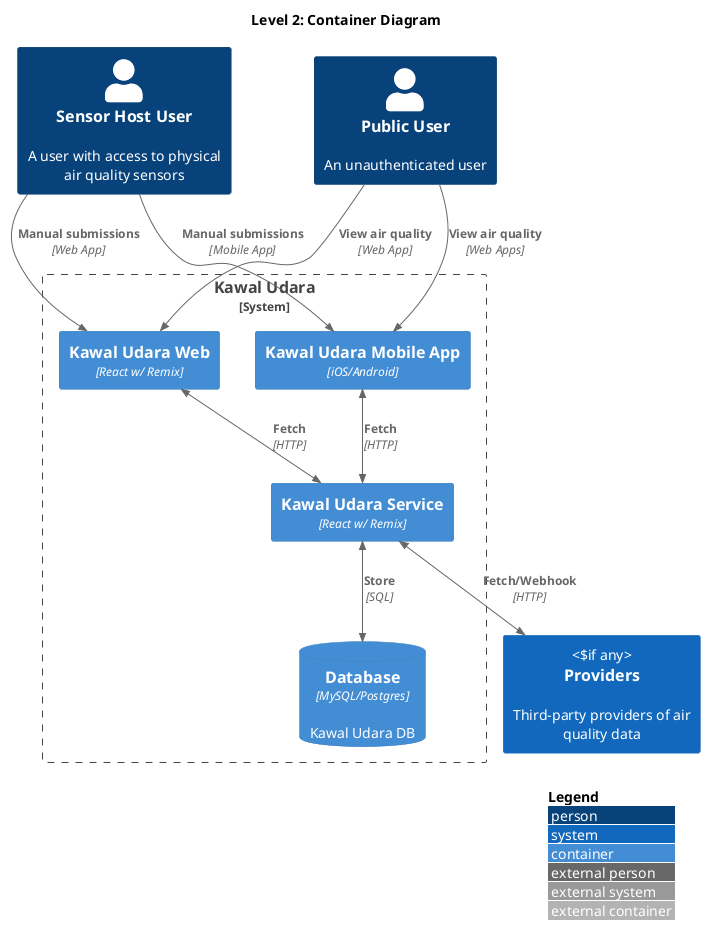 @startuml Level 2: Container Diagram

!include <C4/C4_Context.puml>
!include <office/Users/user.puml>
!include <C4/C4_Container.puml>

LAYOUT_WITH_LEGEND()

title Level 2: Container Diagram

Person(SensorHostUser, "Sensor Host User", "A user with access to physical air quality sensors")
Person(PublicUser, "Public User", "An unauthenticated user")
System_Boundary(KawalUdara, "Kawal Udara", "Kawal Udara system") {
	Container(KawalUdaraWeb, "Kawal Udara Web", "React w/ Remix")
	Container(KawalUdaraApp, "Kawal Udara Mobile App", "iOS/Android")
	Container(KawalUdaraService, "Kawal Udara Service", "React w/ Remix")
	ContainerDb(KawalUdaraDB, "Database", "MySQL/Postgres", "Kawal Udara DB")
}
System(Providers, "Providers", "Third-party providers of air quality data", "if any")

Rel(SensorHostUser, KawalUdaraWeb, "Manual submissions", "Web App")
Rel(SensorHostUser, KawalUdaraApp, "Manual submissions", "Mobile App")
Rel(PublicUser, KawalUdaraWeb, "View air quality", "Web App")
Rel(PublicUser, KawalUdaraApp, "View air quality", "Web Apps")
BiRel(KawalUdaraWeb, KawalUdaraService, "Fetch", "HTTP")
BiRel(KawalUdaraApp, KawalUdaraService, "Fetch", "HTTP")
BiRel(KawalUdaraService, KawalUdaraDB, "Store", "SQL")
BiRel(KawalUdaraService, Providers, "Fetch/Webhook", "HTTP")

@enduml
